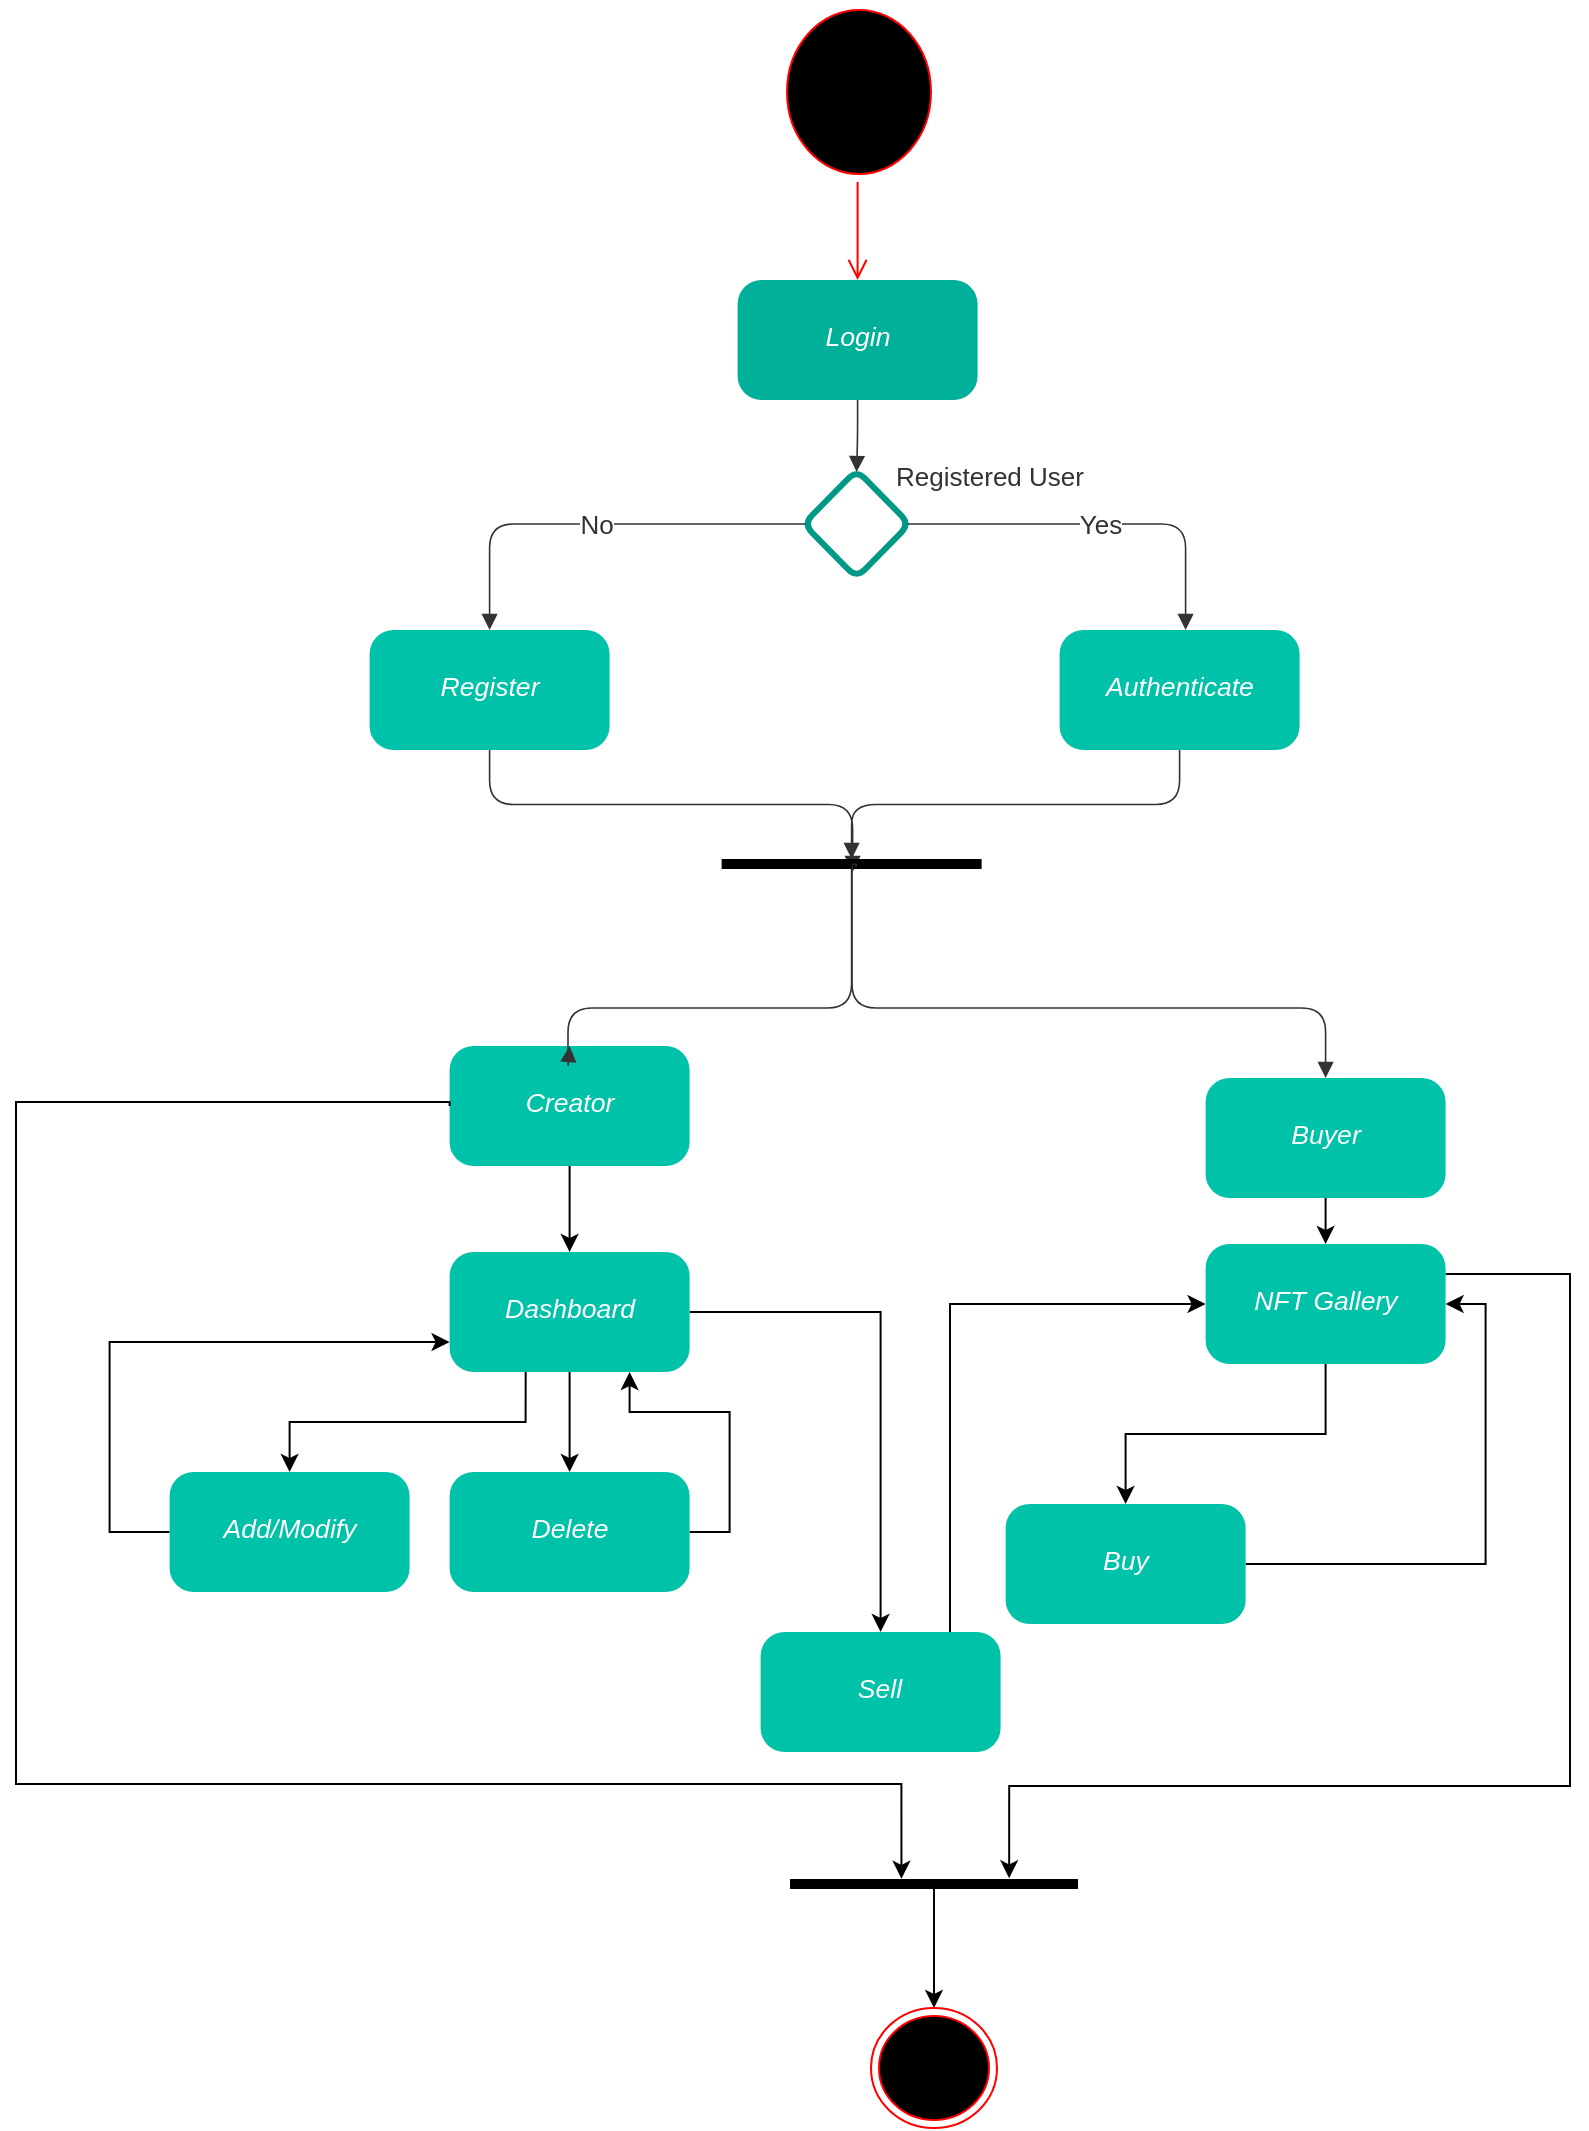 <mxfile version="17.1.3" type="device"><diagram id="s8uvTxsHBOhKDGHyT5j1" name="Page-1"><mxGraphModel dx="1385" dy="-569" grid="1" gridSize="10" guides="1" tooltips="1" connect="1" arrows="1" fold="1" page="1" pageScale="1" pageWidth="850" pageHeight="1100" math="0" shadow="0"><root><mxCell id="0"/><mxCell id="1" parent="0"/><UserObject label="Registered User" lucidchartObjectId="YnE3rM0sKQBc" id="av23lJeWf52E_1N-7m2q-1"><mxCell style="html=1;overflow=block;blockSpacing=1;whiteSpace=wrap;fontSize=13;fontColor=#333333;align=center;spacing=0;fillColor=#ffffff;strokeWidth=1.5;strokeColor=none;" parent="1" vertex="1"><mxGeometry x="416.8" y="1344" width="180" height="45" as="geometry"/></mxCell></UserObject><mxCell id="av23lJeWf52E_1N-7m2q-3" value="&lt;div style=&quot;display: flex; justify-content: center; text-align: center; align-items: baseline; font-size: 0; line-height: 1.25;margin-left: 8.4px;margin-right: 8.4px;margin-top: 2.4px;margin-top: -2px;&quot;&gt;&lt;span&gt;&lt;span style=&quot;font-size:13.3px;color:#ffffff;font-style: italic;&quot;&gt;Login&lt;/span&gt;&lt;/span&gt;&lt;/div&gt;" style="rounded=1;arcSize=20;whiteSpace=wrap;overflow=block;blockSpacing=1;html=1;fontSize=13;spacing=3.6;strokeOpacity=0;fillOpacity=100;fillColor=#00b098;strokeWidth=0.8;" parent="1" vertex="1"><mxGeometry x="380.8" y="1269" width="120" height="60" as="geometry"/></mxCell><mxCell id="av23lJeWf52E_1N-7m2q-4" value="&lt;div style=&quot;display: flex; justify-content: center; text-align: center; align-items: baseline; font-size: 0; line-height: 1.25;margin-left: 8.4px;margin-right: 8.4px;margin-top: 2.4px;margin-top: -2px;&quot;&gt;&lt;span&gt;&lt;span style=&quot;font-size:13.3px;color:#ffffff;font-style: italic;&quot;&gt;Authenticate&lt;/span&gt;&lt;/span&gt;&lt;/div&gt;" style="rounded=1;arcSize=20;whiteSpace=wrap;overflow=block;blockSpacing=1;html=1;fontSize=13;spacing=3.6;strokeOpacity=0;fillOpacity=100;fillColor=#00c2a8;strokeWidth=0.8;" parent="1" vertex="1"><mxGeometry x="541.8" y="1444" width="120" height="60" as="geometry"/></mxCell><UserObject label="" lucidchartObjectId="VmE3dGWrxy4j" id="av23lJeWf52E_1N-7m2q-5"><mxCell style="html=1;overflow=block;blockSpacing=1;whiteSpace=wrap;shape=rhombus;fontSize=13;spacing=3.6;strokeColor=#009985;strokeOpacity=100;fillOpacity=100;rounded=1;absoluteArcSize=1;arcSize=12;fillColor=#ffffff;strokeWidth=3;" parent="1" vertex="1"><mxGeometry x="413.8" y="1364" width="53" height="54" as="geometry"/></mxCell></UserObject><UserObject label="" lucidchartObjectId="wnE3Hh0J-bAJ" id="av23lJeWf52E_1N-7m2q-6"><mxCell style="html=1;jettySize=18;whiteSpace=wrap;overflow=block;blockSpacing=1;fontSize=13;strokeColor=#333333;strokeOpacity=100;strokeWidth=0.8;rounded=1;arcSize=24;edgeStyle=orthogonalEdgeStyle;startArrow=none;endArrow=block;endFill=1;exitX=0.5;exitY=1;exitPerimeter=0;entryX=0.5;entryY=0.019;entryPerimeter=0;" parent="1" source="av23lJeWf52E_1N-7m2q-3" target="av23lJeWf52E_1N-7m2q-5" edge="1"><mxGeometry width="100" height="100" relative="1" as="geometry"><Array as="points"/></mxGeometry></mxCell></UserObject><mxCell id="av23lJeWf52E_1N-7m2q-7" value="&lt;div style=&quot;display: flex; justify-content: center; text-align: center; align-items: baseline; font-size: 0; line-height: 1.25;margin-left: 8.4px;margin-right: 8.4px;margin-top: 2.4px;margin-top: -2px;&quot;&gt;&lt;span&gt;&lt;span style=&quot;font-size:13.3px;color:#ffffff;font-style: italic;&quot;&gt;Register&lt;/span&gt;&lt;/span&gt;&lt;/div&gt;" style="rounded=1;arcSize=20;whiteSpace=wrap;overflow=block;blockSpacing=1;html=1;fontSize=13;spacing=3.6;strokeOpacity=0;fillOpacity=100;fillColor=#00c2a8;strokeWidth=0.8;" parent="1" vertex="1"><mxGeometry x="196.8" y="1444" width="120" height="60" as="geometry"/></mxCell><UserObject label="" lucidchartObjectId="PoE34FSYCKtd" id="av23lJeWf52E_1N-7m2q-8"><mxCell style="html=1;jettySize=18;whiteSpace=wrap;overflow=block;blockSpacing=1;fontSize=13;strokeColor=#333333;strokeOpacity=100;strokeWidth=0.8;rounded=1;arcSize=24;edgeStyle=orthogonalEdgeStyle;startArrow=none;endArrow=block;endFill=1;exitX=0.018;exitY=0.5;exitPerimeter=0;entryX=0.5;entryY=0;entryPerimeter=0;" parent="1" source="av23lJeWf52E_1N-7m2q-5" target="av23lJeWf52E_1N-7m2q-7" edge="1"><mxGeometry width="100" height="100" relative="1" as="geometry"><Array as="points"/></mxGeometry></mxCell></UserObject><mxCell id="av23lJeWf52E_1N-7m2q-9" value="No" style="text;html=1;resizable=0;labelBackgroundColor=default;align=center;verticalAlign=middle;fontColor=#333333;fontSize=13;" parent="av23lJeWf52E_1N-7m2q-8" vertex="1"><mxGeometry relative="1" as="geometry"/></mxCell><UserObject label="" lucidchartObjectId="-oE3kDbdJ~6a" id="av23lJeWf52E_1N-7m2q-10"><mxCell style="html=1;jettySize=18;whiteSpace=wrap;fontSize=13;fontColor=#333333;align=center;strokeColor=#333333;strokeOpacity=100;strokeWidth=0.8;rounded=1;arcSize=24;edgeStyle=orthogonalEdgeStyle;startArrow=none;endArrow=block;endFill=1;exitX=0.982;exitY=0.5;exitPerimeter=0;entryX=0.525;entryY=0;entryPerimeter=0;" parent="1" source="av23lJeWf52E_1N-7m2q-5" target="av23lJeWf52E_1N-7m2q-4" edge="1"><mxGeometry width="100" height="100" relative="1" as="geometry"><Array as="points"/></mxGeometry></mxCell></UserObject><mxCell id="av23lJeWf52E_1N-7m2q-11" value="Yes" style="text;html=1;resizable=0;labelBackgroundColor=default;align=center;verticalAlign=middle;fontColor=#333333;fontSize=13;" parent="av23lJeWf52E_1N-7m2q-10" vertex="1"><mxGeometry relative="1" as="geometry"/></mxCell><UserObject label="" lucidchartObjectId="lqE3540Org.p" id="av23lJeWf52E_1N-7m2q-12"><mxCell style="html=1;jettySize=18;whiteSpace=wrap;fontSize=13;strokeColor=#333333;strokeOpacity=100;strokeWidth=0.8;rounded=1;arcSize=24;edgeStyle=orthogonalEdgeStyle;startArrow=none;endArrow=block;endFill=1;exitX=0.5;exitY=1;exitPerimeter=0;entryX=1.3;entryY=0.496;entryPerimeter=0;entryDx=0;entryDy=0;" parent="1" source="av23lJeWf52E_1N-7m2q-7" target="av23lJeWf52E_1N-7m2q-16" edge="1"><mxGeometry width="100" height="100" relative="1" as="geometry"><Array as="points"/><mxPoint x="436.8" y="1621" as="targetPoint"/></mxGeometry></mxCell></UserObject><UserObject label="" lucidchartObjectId="EqE3xGxf1Omg" id="av23lJeWf52E_1N-7m2q-13"><mxCell style="html=1;jettySize=18;whiteSpace=wrap;fontSize=13;strokeColor=#333333;strokeOpacity=100;strokeWidth=0.8;rounded=1;arcSize=24;edgeStyle=orthogonalEdgeStyle;startArrow=none;endArrow=block;endFill=1;exitX=0.5;exitY=1;exitPerimeter=0;" parent="1" source="av23lJeWf52E_1N-7m2q-4" target="av23lJeWf52E_1N-7m2q-16" edge="1"><mxGeometry width="100" height="100" relative="1" as="geometry"><Array as="points"/><mxPoint x="436.8" y="1621" as="targetPoint"/></mxGeometry></mxCell></UserObject><mxCell id="av23lJeWf52E_1N-7m2q-16" value="" style="html=1;points=[];perimeter=orthogonalPerimeter;fillColor=#000000;strokeColor=none;rotation=90;" parent="1" vertex="1"><mxGeometry x="435.3" y="1496" width="5" height="130" as="geometry"/></mxCell><mxCell id="av23lJeWf52E_1N-7m2q-39" style="edgeStyle=orthogonalEdgeStyle;rounded=0;orthogonalLoop=1;jettySize=auto;html=1;" parent="1" source="av23lJeWf52E_1N-7m2q-17" target="av23lJeWf52E_1N-7m2q-32" edge="1"><mxGeometry relative="1" as="geometry"/></mxCell><mxCell id="av23lJeWf52E_1N-7m2q-17" value="&lt;div style=&quot;display: flex ; justify-content: center ; text-align: center ; align-items: baseline ; font-size: 0 ; line-height: 1.25 ; margin-left: 8.4px ; margin-right: 8.4px ; margin-top: 2.4px ; margin-top: -2px&quot;&gt;&lt;span&gt;&lt;span style=&quot;font-size: 13.3px ; color: #ffffff ; font-style: italic&quot;&gt;Creator&lt;/span&gt;&lt;/span&gt;&lt;/div&gt;" style="rounded=1;arcSize=20;whiteSpace=wrap;overflow=block;blockSpacing=1;html=1;fontSize=13;spacing=3.6;strokeOpacity=0;fillOpacity=100;fillColor=#00c2a8;strokeWidth=0.8;" parent="1" vertex="1"><mxGeometry x="236.8" y="1652" width="120" height="60" as="geometry"/></mxCell><mxCell id="av23lJeWf52E_1N-7m2q-42" style="edgeStyle=orthogonalEdgeStyle;rounded=0;orthogonalLoop=1;jettySize=auto;html=1;entryX=0.5;entryY=0;entryDx=0;entryDy=0;" parent="1" source="av23lJeWf52E_1N-7m2q-18" target="av23lJeWf52E_1N-7m2q-40" edge="1"><mxGeometry relative="1" as="geometry"/></mxCell><mxCell id="av23lJeWf52E_1N-7m2q-18" value="&lt;div style=&quot;display: flex ; justify-content: center ; text-align: center ; align-items: baseline ; font-size: 0 ; line-height: 1.25 ; margin-left: 8.4px ; margin-right: 8.4px ; margin-top: 2.4px ; margin-top: -2px&quot;&gt;&lt;span&gt;&lt;span style=&quot;font-size: 13.3px ; color: #ffffff ; font-style: italic&quot;&gt;B&lt;/span&gt;&lt;/span&gt;&lt;span&gt;&lt;span style=&quot;font-size: 13.3px ; color: #ffffff ; font-style: italic&quot;&gt;uyer&lt;/span&gt;&lt;/span&gt;&lt;/div&gt;" style="rounded=1;arcSize=20;whiteSpace=wrap;overflow=block;blockSpacing=1;html=1;fontSize=13;spacing=3.6;strokeOpacity=0;fillOpacity=100;fillColor=#00c2a8;strokeWidth=0.8;" parent="1" vertex="1"><mxGeometry x="614.8" y="1668" width="120" height="60" as="geometry"/></mxCell><UserObject label="" lucidchartObjectId="wnE3Hh0J-bAJ" id="av23lJeWf52E_1N-7m2q-28"><mxCell style="html=1;jettySize=18;whiteSpace=wrap;overflow=block;blockSpacing=1;fontSize=13;strokeColor=#333333;strokeOpacity=100;strokeWidth=0.8;rounded=1;arcSize=24;edgeStyle=orthogonalEdgeStyle;startArrow=none;endArrow=block;endFill=1;entryX=0.5;entryY=0;entryDx=0;entryDy=0;exitX=0.768;exitY=0.482;exitDx=0;exitDy=0;exitPerimeter=0;" parent="1" target="av23lJeWf52E_1N-7m2q-18" edge="1" source="av23lJeWf52E_1N-7m2q-16"><mxGeometry width="100" height="100" relative="1" as="geometry"><Array as="points"><mxPoint x="438" y="1561"/><mxPoint x="438" y="1633"/><mxPoint x="675" y="1633"/></Array><mxPoint x="440.27" y="1565" as="sourcePoint"/><mxPoint x="585.3" y="1702" as="targetPoint"/></mxGeometry></mxCell></UserObject><UserObject label="" lucidchartObjectId="wnE3Hh0J-bAJ" id="av23lJeWf52E_1N-7m2q-29"><mxCell style="html=1;jettySize=18;whiteSpace=wrap;overflow=block;blockSpacing=1;fontSize=13;strokeColor=#333333;strokeOpacity=100;strokeWidth=0.8;rounded=1;arcSize=24;edgeStyle=orthogonalEdgeStyle;startArrow=none;endArrow=block;endFill=1;entryX=0.5;entryY=0;entryDx=0;entryDy=0;" parent="1" target="av23lJeWf52E_1N-7m2q-17" edge="1" source="av23lJeWf52E_1N-7m2q-16"><mxGeometry width="100" height="100" relative="1" as="geometry"><Array as="points"><mxPoint x="437" y="1633"/><mxPoint x="296" y="1633"/><mxPoint x="296" y="1663"/><mxPoint x="297" y="1663"/></Array><mxPoint x="437" y="1563" as="sourcePoint"/><mxPoint x="595.3" y="1732" as="targetPoint"/></mxGeometry></mxCell></UserObject><mxCell id="av23lJeWf52E_1N-7m2q-37" style="edgeStyle=orthogonalEdgeStyle;rounded=0;orthogonalLoop=1;jettySize=auto;html=1;entryX=0;entryY=0.75;entryDx=0;entryDy=0;" parent="1" source="av23lJeWf52E_1N-7m2q-30" target="av23lJeWf52E_1N-7m2q-32" edge="1"><mxGeometry relative="1" as="geometry"><mxPoint x="66.8" y="1775" as="targetPoint"/><Array as="points"><mxPoint x="66.8" y="1895"/><mxPoint x="66.8" y="1800"/></Array></mxGeometry></mxCell><mxCell id="av23lJeWf52E_1N-7m2q-30" value="&lt;div style=&quot;display: flex ; justify-content: center ; text-align: center ; align-items: baseline ; font-size: 0 ; line-height: 1.25 ; margin-left: 8.4px ; margin-right: 8.4px ; margin-top: 2.4px ; margin-top: -2px&quot;&gt;&lt;span&gt;&lt;span style=&quot;font-size: 13.3px ; color: #ffffff ; font-style: italic&quot;&gt;Add/Modify&lt;/span&gt;&lt;/span&gt;&lt;/div&gt;" style="rounded=1;arcSize=20;whiteSpace=wrap;overflow=block;blockSpacing=1;html=1;fontSize=13;spacing=3.6;strokeOpacity=0;fillOpacity=100;fillColor=#00c2a8;strokeWidth=0.8;" parent="1" vertex="1"><mxGeometry x="96.8" y="1865" width="120" height="60" as="geometry"/></mxCell><mxCell id="av23lJeWf52E_1N-7m2q-44" style="edgeStyle=orthogonalEdgeStyle;rounded=0;orthogonalLoop=1;jettySize=auto;html=1;entryX=0;entryY=0.5;entryDx=0;entryDy=0;" parent="1" source="av23lJeWf52E_1N-7m2q-31" target="av23lJeWf52E_1N-7m2q-40" edge="1"><mxGeometry relative="1" as="geometry"><Array as="points"><mxPoint x="487" y="1781"/></Array></mxGeometry></mxCell><mxCell id="av23lJeWf52E_1N-7m2q-31" value="&lt;div style=&quot;display: flex ; justify-content: center ; text-align: center ; align-items: baseline ; font-size: 0 ; line-height: 1.25 ; margin-left: 8.4px ; margin-right: 8.4px ; margin-top: 2.4px ; margin-top: -2px&quot;&gt;&lt;span&gt;&lt;span style=&quot;font-size: 13.3px ; color: #ffffff ; font-style: italic&quot;&gt;Sell&lt;/span&gt;&lt;/span&gt;&lt;/div&gt;" style="rounded=1;arcSize=20;whiteSpace=wrap;overflow=block;blockSpacing=1;html=1;fontSize=13;spacing=3.6;strokeOpacity=0;fillOpacity=100;fillColor=#00c2a8;strokeWidth=0.8;" parent="1" vertex="1"><mxGeometry x="392.3" y="1945" width="120" height="60" as="geometry"/></mxCell><mxCell id="av23lJeWf52E_1N-7m2q-34" style="edgeStyle=orthogonalEdgeStyle;rounded=0;orthogonalLoop=1;jettySize=auto;html=1;entryX=0.5;entryY=0;entryDx=0;entryDy=0;exitX=0.317;exitY=1;exitDx=0;exitDy=0;exitPerimeter=0;" parent="1" source="av23lJeWf52E_1N-7m2q-32" target="av23lJeWf52E_1N-7m2q-30" edge="1"><mxGeometry relative="1" as="geometry"/></mxCell><mxCell id="av23lJeWf52E_1N-7m2q-35" style="edgeStyle=orthogonalEdgeStyle;rounded=0;orthogonalLoop=1;jettySize=auto;html=1;entryX=0.5;entryY=0;entryDx=0;entryDy=0;" parent="1" source="av23lJeWf52E_1N-7m2q-32" target="av23lJeWf52E_1N-7m2q-33" edge="1"><mxGeometry relative="1" as="geometry"/></mxCell><mxCell id="av23lJeWf52E_1N-7m2q-38" style="edgeStyle=orthogonalEdgeStyle;rounded=0;orthogonalLoop=1;jettySize=auto;html=1;entryX=0.5;entryY=0;entryDx=0;entryDy=0;" parent="1" source="av23lJeWf52E_1N-7m2q-32" target="av23lJeWf52E_1N-7m2q-31" edge="1"><mxGeometry relative="1" as="geometry"/></mxCell><mxCell id="av23lJeWf52E_1N-7m2q-47" style="edgeStyle=orthogonalEdgeStyle;rounded=0;orthogonalLoop=1;jettySize=auto;html=1;entryX=-0.02;entryY=0.613;entryDx=0;entryDy=0;entryPerimeter=0;exitX=0;exitY=0.5;exitDx=0;exitDy=0;" parent="1" target="av23lJeWf52E_1N-7m2q-51" edge="1" source="av23lJeWf52E_1N-7m2q-17"><mxGeometry relative="1" as="geometry"><mxPoint x="463.3" y="2132.665" as="targetPoint"/><mxPoint x="230.36" y="1415.33" as="sourcePoint"/><Array as="points"><mxPoint x="237" y="1680"/><mxPoint x="20" y="1680"/><mxPoint x="20" y="2021"/><mxPoint x="463" y="2021"/></Array></mxGeometry></mxCell><mxCell id="av23lJeWf52E_1N-7m2q-32" value="&lt;div style=&quot;display: flex ; justify-content: center ; text-align: center ; align-items: baseline ; font-size: 0 ; line-height: 1.25 ; margin-left: 8.4px ; margin-right: 8.4px ; margin-top: 2.4px ; margin-top: -2px&quot;&gt;&lt;span&gt;&lt;span style=&quot;color: rgb(255 , 255 , 255) ; font-size: 13.3px ; font-style: italic&quot;&gt;Dashboard&lt;/span&gt;&lt;/span&gt;&lt;/div&gt;" style="rounded=1;arcSize=20;whiteSpace=wrap;overflow=block;blockSpacing=1;html=1;fontSize=13;spacing=3.6;strokeOpacity=0;fillOpacity=100;fillColor=#00c2a8;strokeWidth=0.8;" parent="1" vertex="1"><mxGeometry x="236.8" y="1755" width="120" height="60" as="geometry"/></mxCell><mxCell id="av23lJeWf52E_1N-7m2q-36" style="edgeStyle=orthogonalEdgeStyle;rounded=0;orthogonalLoop=1;jettySize=auto;html=1;entryX=0.75;entryY=1;entryDx=0;entryDy=0;" parent="1" source="av23lJeWf52E_1N-7m2q-33" target="av23lJeWf52E_1N-7m2q-32" edge="1"><mxGeometry relative="1" as="geometry"><mxPoint x="416.8" y="1775" as="targetPoint"/><Array as="points"><mxPoint x="376.8" y="1895"/><mxPoint x="376.8" y="1835"/><mxPoint x="326.8" y="1835"/></Array></mxGeometry></mxCell><mxCell id="av23lJeWf52E_1N-7m2q-33" value="&lt;div style=&quot;display: flex ; justify-content: center ; text-align: center ; align-items: baseline ; font-size: 0 ; line-height: 1.25 ; margin-left: 8.4px ; margin-right: 8.4px ; margin-top: 2.4px ; margin-top: -2px&quot;&gt;&lt;span&gt;&lt;span style=&quot;font-size: 13.3px ; color: #ffffff ; font-style: italic&quot;&gt;Delete&lt;/span&gt;&lt;/span&gt;&lt;/div&gt;" style="rounded=1;arcSize=20;whiteSpace=wrap;overflow=block;blockSpacing=1;html=1;fontSize=13;spacing=3.6;strokeOpacity=0;fillOpacity=100;fillColor=#00c2a8;strokeWidth=0.8;" parent="1" vertex="1"><mxGeometry x="236.8" y="1865" width="120" height="60" as="geometry"/></mxCell><mxCell id="av23lJeWf52E_1N-7m2q-43" style="edgeStyle=orthogonalEdgeStyle;rounded=0;orthogonalLoop=1;jettySize=auto;html=1;entryX=0.5;entryY=0;entryDx=0;entryDy=0;" parent="1" source="av23lJeWf52E_1N-7m2q-40" target="av23lJeWf52E_1N-7m2q-41" edge="1"><mxGeometry relative="1" as="geometry"/></mxCell><mxCell id="av23lJeWf52E_1N-7m2q-48" style="edgeStyle=orthogonalEdgeStyle;rounded=0;orthogonalLoop=1;jettySize=auto;html=1;entryX=-0.073;entryY=0.239;entryDx=0;entryDy=0;entryPerimeter=0;" parent="1" source="av23lJeWf52E_1N-7m2q-40" target="av23lJeWf52E_1N-7m2q-51" edge="1"><mxGeometry relative="1" as="geometry"><mxPoint x="516" y="2112" as="targetPoint"/><Array as="points"><mxPoint x="797" y="1766"/><mxPoint x="797" y="2022"/><mxPoint x="517" y="2022"/></Array><mxPoint x="797" y="1762" as="sourcePoint"/></mxGeometry></mxCell><mxCell id="av23lJeWf52E_1N-7m2q-40" value="&lt;div style=&quot;display: flex ; justify-content: center ; text-align: center ; align-items: baseline ; font-size: 0 ; line-height: 1.25 ; margin-left: 8.4px ; margin-right: 8.4px ; margin-top: 2.4px ; margin-top: -2px&quot;&gt;&lt;span&gt;&lt;span style=&quot;color: rgb(255 , 255 , 255) ; font-size: 13.3px ; font-style: italic&quot;&gt;NFT Gallery&lt;/span&gt;&lt;/span&gt;&lt;/div&gt;" style="rounded=1;arcSize=20;whiteSpace=wrap;overflow=block;blockSpacing=1;html=1;fontSize=13;spacing=3.6;strokeOpacity=0;fillOpacity=100;fillColor=#00c2a8;strokeWidth=0.8;" parent="1" vertex="1"><mxGeometry x="614.8" y="1751" width="120" height="60" as="geometry"/></mxCell><mxCell id="av23lJeWf52E_1N-7m2q-45" style="edgeStyle=orthogonalEdgeStyle;rounded=0;orthogonalLoop=1;jettySize=auto;html=1;entryX=1;entryY=0.5;entryDx=0;entryDy=0;" parent="1" source="av23lJeWf52E_1N-7m2q-41" target="av23lJeWf52E_1N-7m2q-40" edge="1"><mxGeometry relative="1" as="geometry"><Array as="points"><mxPoint x="754.8" y="1911"/><mxPoint x="754.8" y="1781"/></Array></mxGeometry></mxCell><mxCell id="av23lJeWf52E_1N-7m2q-41" value="&lt;div style=&quot;display: flex ; justify-content: center ; text-align: center ; align-items: baseline ; font-size: 0 ; line-height: 1.25 ; margin-left: 8.4px ; margin-right: 8.4px ; margin-top: 2.4px ; margin-top: -2px&quot;&gt;&lt;span&gt;&lt;span style=&quot;color: rgb(255 , 255 , 255) ; font-size: 13.3px ; font-style: italic&quot;&gt;Buy&lt;/span&gt;&lt;/span&gt;&lt;/div&gt;" style="rounded=1;arcSize=20;whiteSpace=wrap;overflow=block;blockSpacing=1;html=1;fontSize=13;spacing=3.6;strokeOpacity=0;fillOpacity=100;fillColor=#00c2a8;strokeWidth=0.8;" parent="1" vertex="1"><mxGeometry x="514.8" y="1881" width="120" height="60" as="geometry"/></mxCell><mxCell id="av23lJeWf52E_1N-7m2q-53" value="" style="edgeStyle=orthogonalEdgeStyle;rounded=0;orthogonalLoop=1;jettySize=auto;html=1;entryX=0.5;entryY=0;entryDx=0;entryDy=0;" parent="1" source="av23lJeWf52E_1N-7m2q-51" target="H-6MGXF-vKEZwxJf7PK2-3" edge="1"><mxGeometry relative="1" as="geometry"><mxPoint x="479" y="2132" as="targetPoint"/></mxGeometry></mxCell><mxCell id="av23lJeWf52E_1N-7m2q-51" value="" style="html=1;points=[];perimeter=orthogonalPerimeter;fillColor=#000000;strokeColor=none;rotation=90;" parent="1" vertex="1"><mxGeometry x="476.5" y="1999" width="5" height="144" as="geometry"/></mxCell><mxCell id="H-6MGXF-vKEZwxJf7PK2-3" value="" style="ellipse;html=1;shape=endState;fillColor=#000000;strokeColor=#ff0000;" vertex="1" parent="1"><mxGeometry x="447.5" y="2133" width="63" height="60" as="geometry"/></mxCell><mxCell id="H-6MGXF-vKEZwxJf7PK2-9" value="" style="ellipse;html=1;shape=startState;fillColor=#000000;strokeColor=#ff0000;" vertex="1" parent="1"><mxGeometry x="401.5" y="1130" width="80" height="90" as="geometry"/></mxCell><mxCell id="H-6MGXF-vKEZwxJf7PK2-10" value="" style="edgeStyle=orthogonalEdgeStyle;html=1;verticalAlign=bottom;endArrow=open;endSize=8;strokeColor=#ff0000;rounded=0;entryX=0.5;entryY=0;entryDx=0;entryDy=0;" edge="1" parent="1" source="H-6MGXF-vKEZwxJf7PK2-9" target="av23lJeWf52E_1N-7m2q-3"><mxGeometry relative="1" as="geometry"><mxPoint x="437.8" y="1234" as="targetPoint"/><Array as="points"><mxPoint x="441" y="1184"/></Array></mxGeometry></mxCell></root></mxGraphModel></diagram></mxfile>
